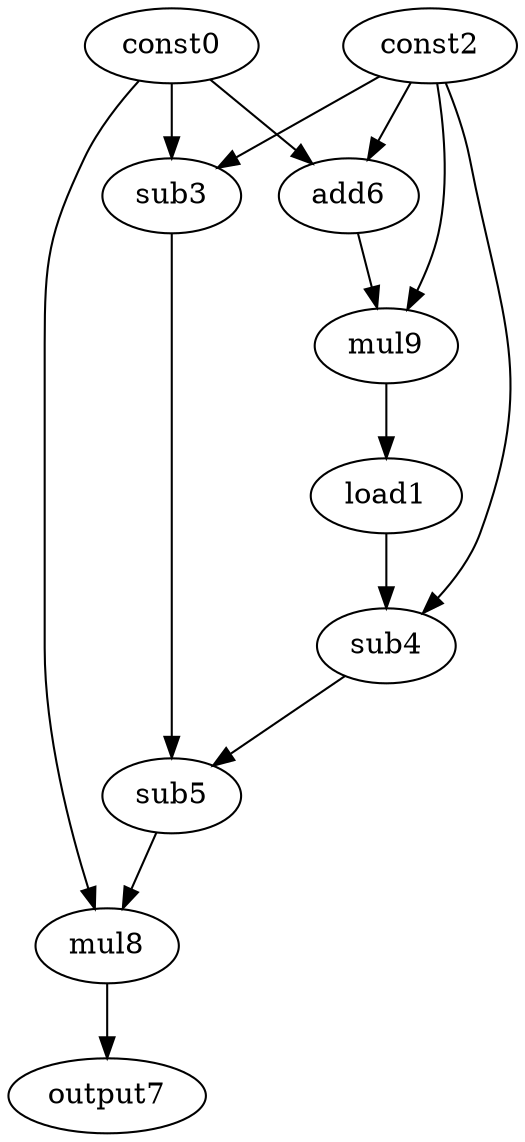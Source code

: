 digraph G { 
const0[opcode=const]; 
load1[opcode=load]; 
const2[opcode=const]; 
sub3[opcode=sub]; 
sub4[opcode=sub]; 
sub5[opcode=sub]; 
add6[opcode=add]; 
output7[opcode=output]; 
mul8[opcode=mul]; 
mul9[opcode=mul]; 
const0->sub3[operand=0];
const2->sub3[operand=1];
const0->add6[operand=0];
const2->add6[operand=1];
const2->mul9[operand=0];
add6->mul9[operand=1];
mul9->load1[operand=0];
load1->sub4[operand=0];
const2->sub4[operand=1];
sub3->sub5[operand=0];
sub4->sub5[operand=1];
const0->mul8[operand=0];
sub5->mul8[operand=1];
mul8->output7[operand=0];
}

